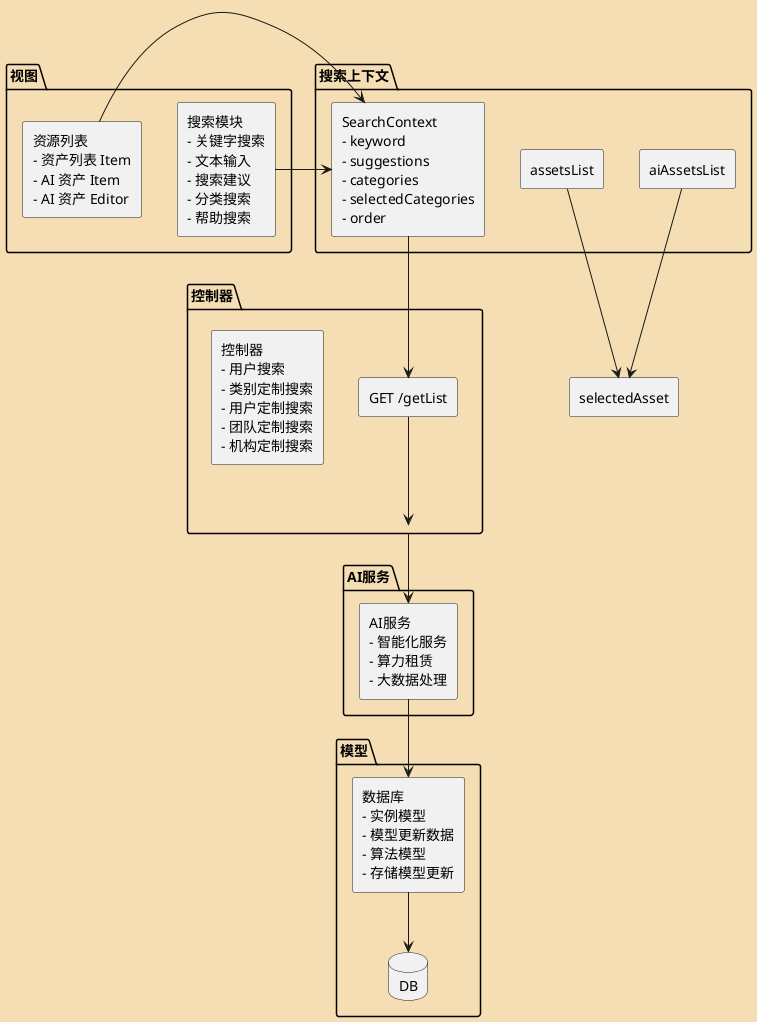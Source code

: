 @startuml
allowmixing

skinparam namespace {
    BackgroundColor White
    BorderColor Black
}

namespace 视图 {
    skinparam BackgroundColor LightBlue
    rectangle "搜索模块\n- 关键字搜索\n- 文本输入\n- 搜索建议\n- 分类搜索\n- 帮助搜索" as 搜索模块
    rectangle "资源列表\n- 资产列表 Item\n- AI 资产 Item\n- AI 资产 Editor" as 资源列表
}

namespace 搜索上下文 {
    skinparam BackgroundColor LightYellow
    rectangle "SearchContext\n- keyword\n- suggestions\n- categories\n- selectedCategories\n- order" as SearchContext
    rectangle "assetsList" as assetsList
    rectangle "aiAssetsList" as aiAssetsList
}

rectangle "selectedAsset" as selectedAsset

搜索模块 -right-> SearchContext
资源列表 -right-> SearchContext
assetsList -down-> selectedAsset
aiAssetsList -down-> selectedAsset

namespace 控制器 {
    skinparam BackgroundColor LightPurple
    rectangle "GET /getList" as getList
    rectangle "控制器\n- 用户搜索\n- 类别定制搜索\n- 用户定制搜索\n- 团队定制搜索\n- 机构定制搜索" as 控制器
}

SearchContext --> getList
getList --> 控制器

namespace AI服务 {
    skinparam BackgroundColor LightGrey
    rectangle "AI服务\n- 智能化服务\n- 算力租赁\n- 大数据处理" as AIServices
}

控制器 --> AIServices

namespace 模型 {
    skinparam BackgroundColor Wheat
    rectangle "数据库\n- 实例模型\n- 模型更新数据\n- 算法模型\n- 存储模型更新" as 数据库
    database "DB" as DB
}

AIServices --> 数据库
数据库 --> DB

@enduml

